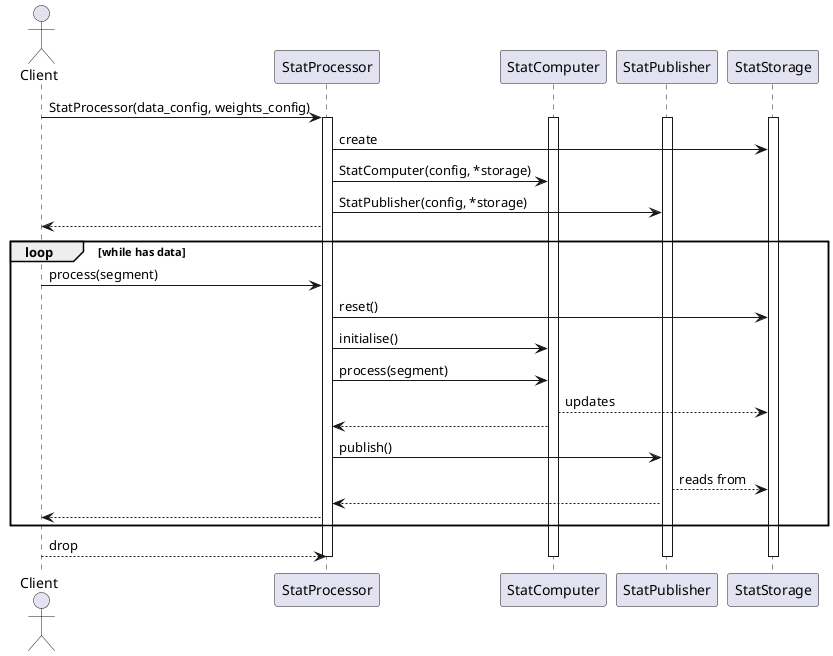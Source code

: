 @startuml PST STAT Processor
actor Client
Client -> StatProcessor: StatProcessor(data_config, weights_config)
activate StatProcessor
activate StatComputer
activate StatPublisher
activate StatStorage
StatProcessor -> StatStorage: create
StatProcessor -> StatComputer: StatComputer(config, *storage)
StatProcessor -> StatPublisher: StatPublisher(config, *storage)
Client <-- StatProcessor
loop while has data
  Client -> StatProcessor: process(segment)
  StatProcessor -> StatStorage: reset()
  StatProcessor -> StatComputer: initialise()
  StatProcessor -> StatComputer: process(segment)
  StatComputer --> StatStorage: updates
  StatProcessor <-- StatComputer
  StatProcessor -> StatPublisher: publish()
  StatPublisher --> StatStorage: reads from
  StatProcessor <-- StatPublisher
  Client <-- StatProcessor
end
Client --> StatProcessor: drop
deactivate StatProcessor
deactivate StatComputer
deactivate StatPublisher
deactivate StatStorage
@enduml
